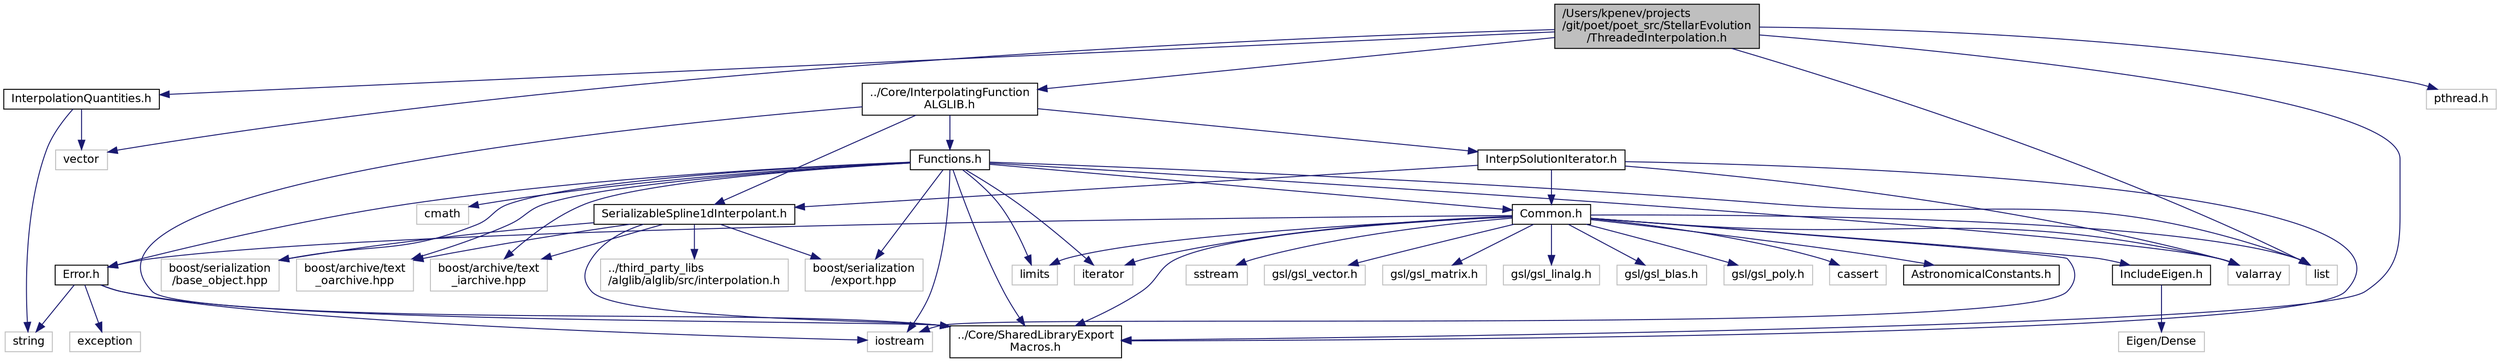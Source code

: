 digraph "/Users/kpenev/projects/git/poet/poet_src/StellarEvolution/ThreadedInterpolation.h"
{
 // INTERACTIVE_SVG=YES
  edge [fontname="Helvetica",fontsize="12",labelfontname="Helvetica",labelfontsize="12"];
  node [fontname="Helvetica",fontsize="12",shape=record];
  Node0 [label="/Users/kpenev/projects\l/git/poet/poet_src/StellarEvolution\l/ThreadedInterpolation.h",height=0.2,width=0.4,color="black", fillcolor="grey75", style="filled", fontcolor="black"];
  Node0 -> Node1 [color="midnightblue",fontsize="12",style="solid",fontname="Helvetica"];
  Node1 [label="../Core/SharedLibraryExport\lMacros.h",height=0.2,width=0.4,color="black", fillcolor="white", style="filled",URL="$SharedLibraryExportMacros_8h_source.html"];
  Node0 -> Node2 [color="midnightblue",fontsize="12",style="solid",fontname="Helvetica"];
  Node2 [label="InterpolationQuantities.h",height=0.2,width=0.4,color="black", fillcolor="white", style="filled",URL="$InterpolationQuantities_8h.html",tooltip="Defines constant to serve as identifier of the various quantities handled by the stellar evolution in..."];
  Node2 -> Node3 [color="midnightblue",fontsize="12",style="solid",fontname="Helvetica"];
  Node3 [label="vector",height=0.2,width=0.4,color="grey75", fillcolor="white", style="filled"];
  Node2 -> Node4 [color="midnightblue",fontsize="12",style="solid",fontname="Helvetica"];
  Node4 [label="string",height=0.2,width=0.4,color="grey75", fillcolor="white", style="filled"];
  Node0 -> Node5 [color="midnightblue",fontsize="12",style="solid",fontname="Helvetica"];
  Node5 [label="../Core/InterpolatingFunction\lALGLIB.h",height=0.2,width=0.4,color="black", fillcolor="white", style="filled",URL="$InterpolatingFunctionALGLIB_8h_source.html"];
  Node5 -> Node1 [color="midnightblue",fontsize="12",style="solid",fontname="Helvetica"];
  Node5 -> Node6 [color="midnightblue",fontsize="12",style="solid",fontname="Helvetica"];
  Node6 [label="Functions.h",height=0.2,width=0.4,color="black", fillcolor="white", style="filled",URL="$Functions_8h.html",tooltip="A hierarchy of classes representing functions. "];
  Node6 -> Node1 [color="midnightblue",fontsize="12",style="solid",fontname="Helvetica"];
  Node6 -> Node7 [color="midnightblue",fontsize="12",style="solid",fontname="Helvetica"];
  Node7 [label="Common.h",height=0.2,width=0.4,color="black", fillcolor="white", style="filled",URL="$Core_2Common_8h.html",tooltip="Declaration of some general purpose utilities. "];
  Node7 -> Node8 [color="midnightblue",fontsize="12",style="solid",fontname="Helvetica"];
  Node8 [label="list",height=0.2,width=0.4,color="grey75", fillcolor="white", style="filled"];
  Node7 -> Node9 [color="midnightblue",fontsize="12",style="solid",fontname="Helvetica"];
  Node9 [label="valarray",height=0.2,width=0.4,color="grey75", fillcolor="white", style="filled"];
  Node7 -> Node10 [color="midnightblue",fontsize="12",style="solid",fontname="Helvetica"];
  Node10 [label="limits",height=0.2,width=0.4,color="grey75", fillcolor="white", style="filled"];
  Node7 -> Node11 [color="midnightblue",fontsize="12",style="solid",fontname="Helvetica"];
  Node11 [label="sstream",height=0.2,width=0.4,color="grey75", fillcolor="white", style="filled"];
  Node7 -> Node12 [color="midnightblue",fontsize="12",style="solid",fontname="Helvetica"];
  Node12 [label="iostream",height=0.2,width=0.4,color="grey75", fillcolor="white", style="filled"];
  Node7 -> Node13 [color="midnightblue",fontsize="12",style="solid",fontname="Helvetica"];
  Node13 [label="iterator",height=0.2,width=0.4,color="grey75", fillcolor="white", style="filled"];
  Node7 -> Node14 [color="midnightblue",fontsize="12",style="solid",fontname="Helvetica"];
  Node14 [label="gsl/gsl_vector.h",height=0.2,width=0.4,color="grey75", fillcolor="white", style="filled"];
  Node7 -> Node15 [color="midnightblue",fontsize="12",style="solid",fontname="Helvetica"];
  Node15 [label="gsl/gsl_matrix.h",height=0.2,width=0.4,color="grey75", fillcolor="white", style="filled"];
  Node7 -> Node16 [color="midnightblue",fontsize="12",style="solid",fontname="Helvetica"];
  Node16 [label="gsl/gsl_linalg.h",height=0.2,width=0.4,color="grey75", fillcolor="white", style="filled"];
  Node7 -> Node17 [color="midnightblue",fontsize="12",style="solid",fontname="Helvetica"];
  Node17 [label="gsl/gsl_blas.h",height=0.2,width=0.4,color="grey75", fillcolor="white", style="filled"];
  Node7 -> Node18 [color="midnightblue",fontsize="12",style="solid",fontname="Helvetica"];
  Node18 [label="gsl/gsl_poly.h",height=0.2,width=0.4,color="grey75", fillcolor="white", style="filled"];
  Node7 -> Node19 [color="midnightblue",fontsize="12",style="solid",fontname="Helvetica"];
  Node19 [label="cassert",height=0.2,width=0.4,color="grey75", fillcolor="white", style="filled"];
  Node7 -> Node1 [color="midnightblue",fontsize="12",style="solid",fontname="Helvetica"];
  Node7 -> Node20 [color="midnightblue",fontsize="12",style="solid",fontname="Helvetica"];
  Node20 [label="Error.h",height=0.2,width=0.4,color="black", fillcolor="white", style="filled",URL="$Error_8h.html",tooltip="Defines the exception hierarchy used by this code. "];
  Node20 -> Node1 [color="midnightblue",fontsize="12",style="solid",fontname="Helvetica"];
  Node20 -> Node12 [color="midnightblue",fontsize="12",style="solid",fontname="Helvetica"];
  Node20 -> Node21 [color="midnightblue",fontsize="12",style="solid",fontname="Helvetica"];
  Node21 [label="exception",height=0.2,width=0.4,color="grey75", fillcolor="white", style="filled"];
  Node20 -> Node4 [color="midnightblue",fontsize="12",style="solid",fontname="Helvetica"];
  Node7 -> Node22 [color="midnightblue",fontsize="12",style="solid",fontname="Helvetica"];
  Node22 [label="AstronomicalConstants.h",height=0.2,width=0.4,color="black", fillcolor="white", style="filled",URL="$AstronomicalConstants_8h.html",tooltip="Defines various astronomical constants. "];
  Node7 -> Node23 [color="midnightblue",fontsize="12",style="solid",fontname="Helvetica"];
  Node23 [label="IncludeEigen.h",height=0.2,width=0.4,color="black", fillcolor="white", style="filled",URL="$IncludeEigen_8h_source.html"];
  Node23 -> Node24 [color="midnightblue",fontsize="12",style="solid",fontname="Helvetica"];
  Node24 [label="Eigen/Dense",height=0.2,width=0.4,color="grey75", fillcolor="white", style="filled"];
  Node6 -> Node20 [color="midnightblue",fontsize="12",style="solid",fontname="Helvetica"];
  Node6 -> Node25 [color="midnightblue",fontsize="12",style="solid",fontname="Helvetica"];
  Node25 [label="cmath",height=0.2,width=0.4,color="grey75", fillcolor="white", style="filled"];
  Node6 -> Node10 [color="midnightblue",fontsize="12",style="solid",fontname="Helvetica"];
  Node6 -> Node9 [color="midnightblue",fontsize="12",style="solid",fontname="Helvetica"];
  Node6 -> Node8 [color="midnightblue",fontsize="12",style="solid",fontname="Helvetica"];
  Node6 -> Node13 [color="midnightblue",fontsize="12",style="solid",fontname="Helvetica"];
  Node6 -> Node12 [color="midnightblue",fontsize="12",style="solid",fontname="Helvetica"];
  Node6 -> Node26 [color="midnightblue",fontsize="12",style="solid",fontname="Helvetica"];
  Node26 [label="boost/serialization\l/base_object.hpp",height=0.2,width=0.4,color="grey75", fillcolor="white", style="filled"];
  Node6 -> Node27 [color="midnightblue",fontsize="12",style="solid",fontname="Helvetica"];
  Node27 [label="boost/archive/text\l_oarchive.hpp",height=0.2,width=0.4,color="grey75", fillcolor="white", style="filled"];
  Node6 -> Node28 [color="midnightblue",fontsize="12",style="solid",fontname="Helvetica"];
  Node28 [label="boost/archive/text\l_iarchive.hpp",height=0.2,width=0.4,color="grey75", fillcolor="white", style="filled"];
  Node6 -> Node29 [color="midnightblue",fontsize="12",style="solid",fontname="Helvetica"];
  Node29 [label="boost/serialization\l/export.hpp",height=0.2,width=0.4,color="grey75", fillcolor="white", style="filled"];
  Node5 -> Node30 [color="midnightblue",fontsize="12",style="solid",fontname="Helvetica"];
  Node30 [label="SerializableSpline1dInterpolant.h",height=0.2,width=0.4,color="black", fillcolor="white", style="filled",URL="$SerializableSpline1dInterpolant_8h_source.html"];
  Node30 -> Node1 [color="midnightblue",fontsize="12",style="solid",fontname="Helvetica"];
  Node30 -> Node31 [color="midnightblue",fontsize="12",style="solid",fontname="Helvetica"];
  Node31 [label="../third_party_libs\l/alglib/alglib/src/interpolation.h",height=0.2,width=0.4,color="grey75", fillcolor="white", style="filled"];
  Node30 -> Node26 [color="midnightblue",fontsize="12",style="solid",fontname="Helvetica"];
  Node30 -> Node27 [color="midnightblue",fontsize="12",style="solid",fontname="Helvetica"];
  Node30 -> Node28 [color="midnightblue",fontsize="12",style="solid",fontname="Helvetica"];
  Node30 -> Node29 [color="midnightblue",fontsize="12",style="solid",fontname="Helvetica"];
  Node5 -> Node32 [color="midnightblue",fontsize="12",style="solid",fontname="Helvetica"];
  Node32 [label="InterpSolutionIterator.h",height=0.2,width=0.4,color="black", fillcolor="white", style="filled",URL="$InterpSolutionIterator_8h_source.html"];
  Node32 -> Node1 [color="midnightblue",fontsize="12",style="solid",fontname="Helvetica"];
  Node32 -> Node30 [color="midnightblue",fontsize="12",style="solid",fontname="Helvetica"];
  Node32 -> Node7 [color="midnightblue",fontsize="12",style="solid",fontname="Helvetica"];
  Node32 -> Node9 [color="midnightblue",fontsize="12",style="solid",fontname="Helvetica"];
  Node0 -> Node33 [color="midnightblue",fontsize="12",style="solid",fontname="Helvetica"];
  Node33 [label="pthread.h",height=0.2,width=0.4,color="grey75", fillcolor="white", style="filled"];
  Node0 -> Node3 [color="midnightblue",fontsize="12",style="solid",fontname="Helvetica"];
  Node0 -> Node8 [color="midnightblue",fontsize="12",style="solid",fontname="Helvetica"];
}
